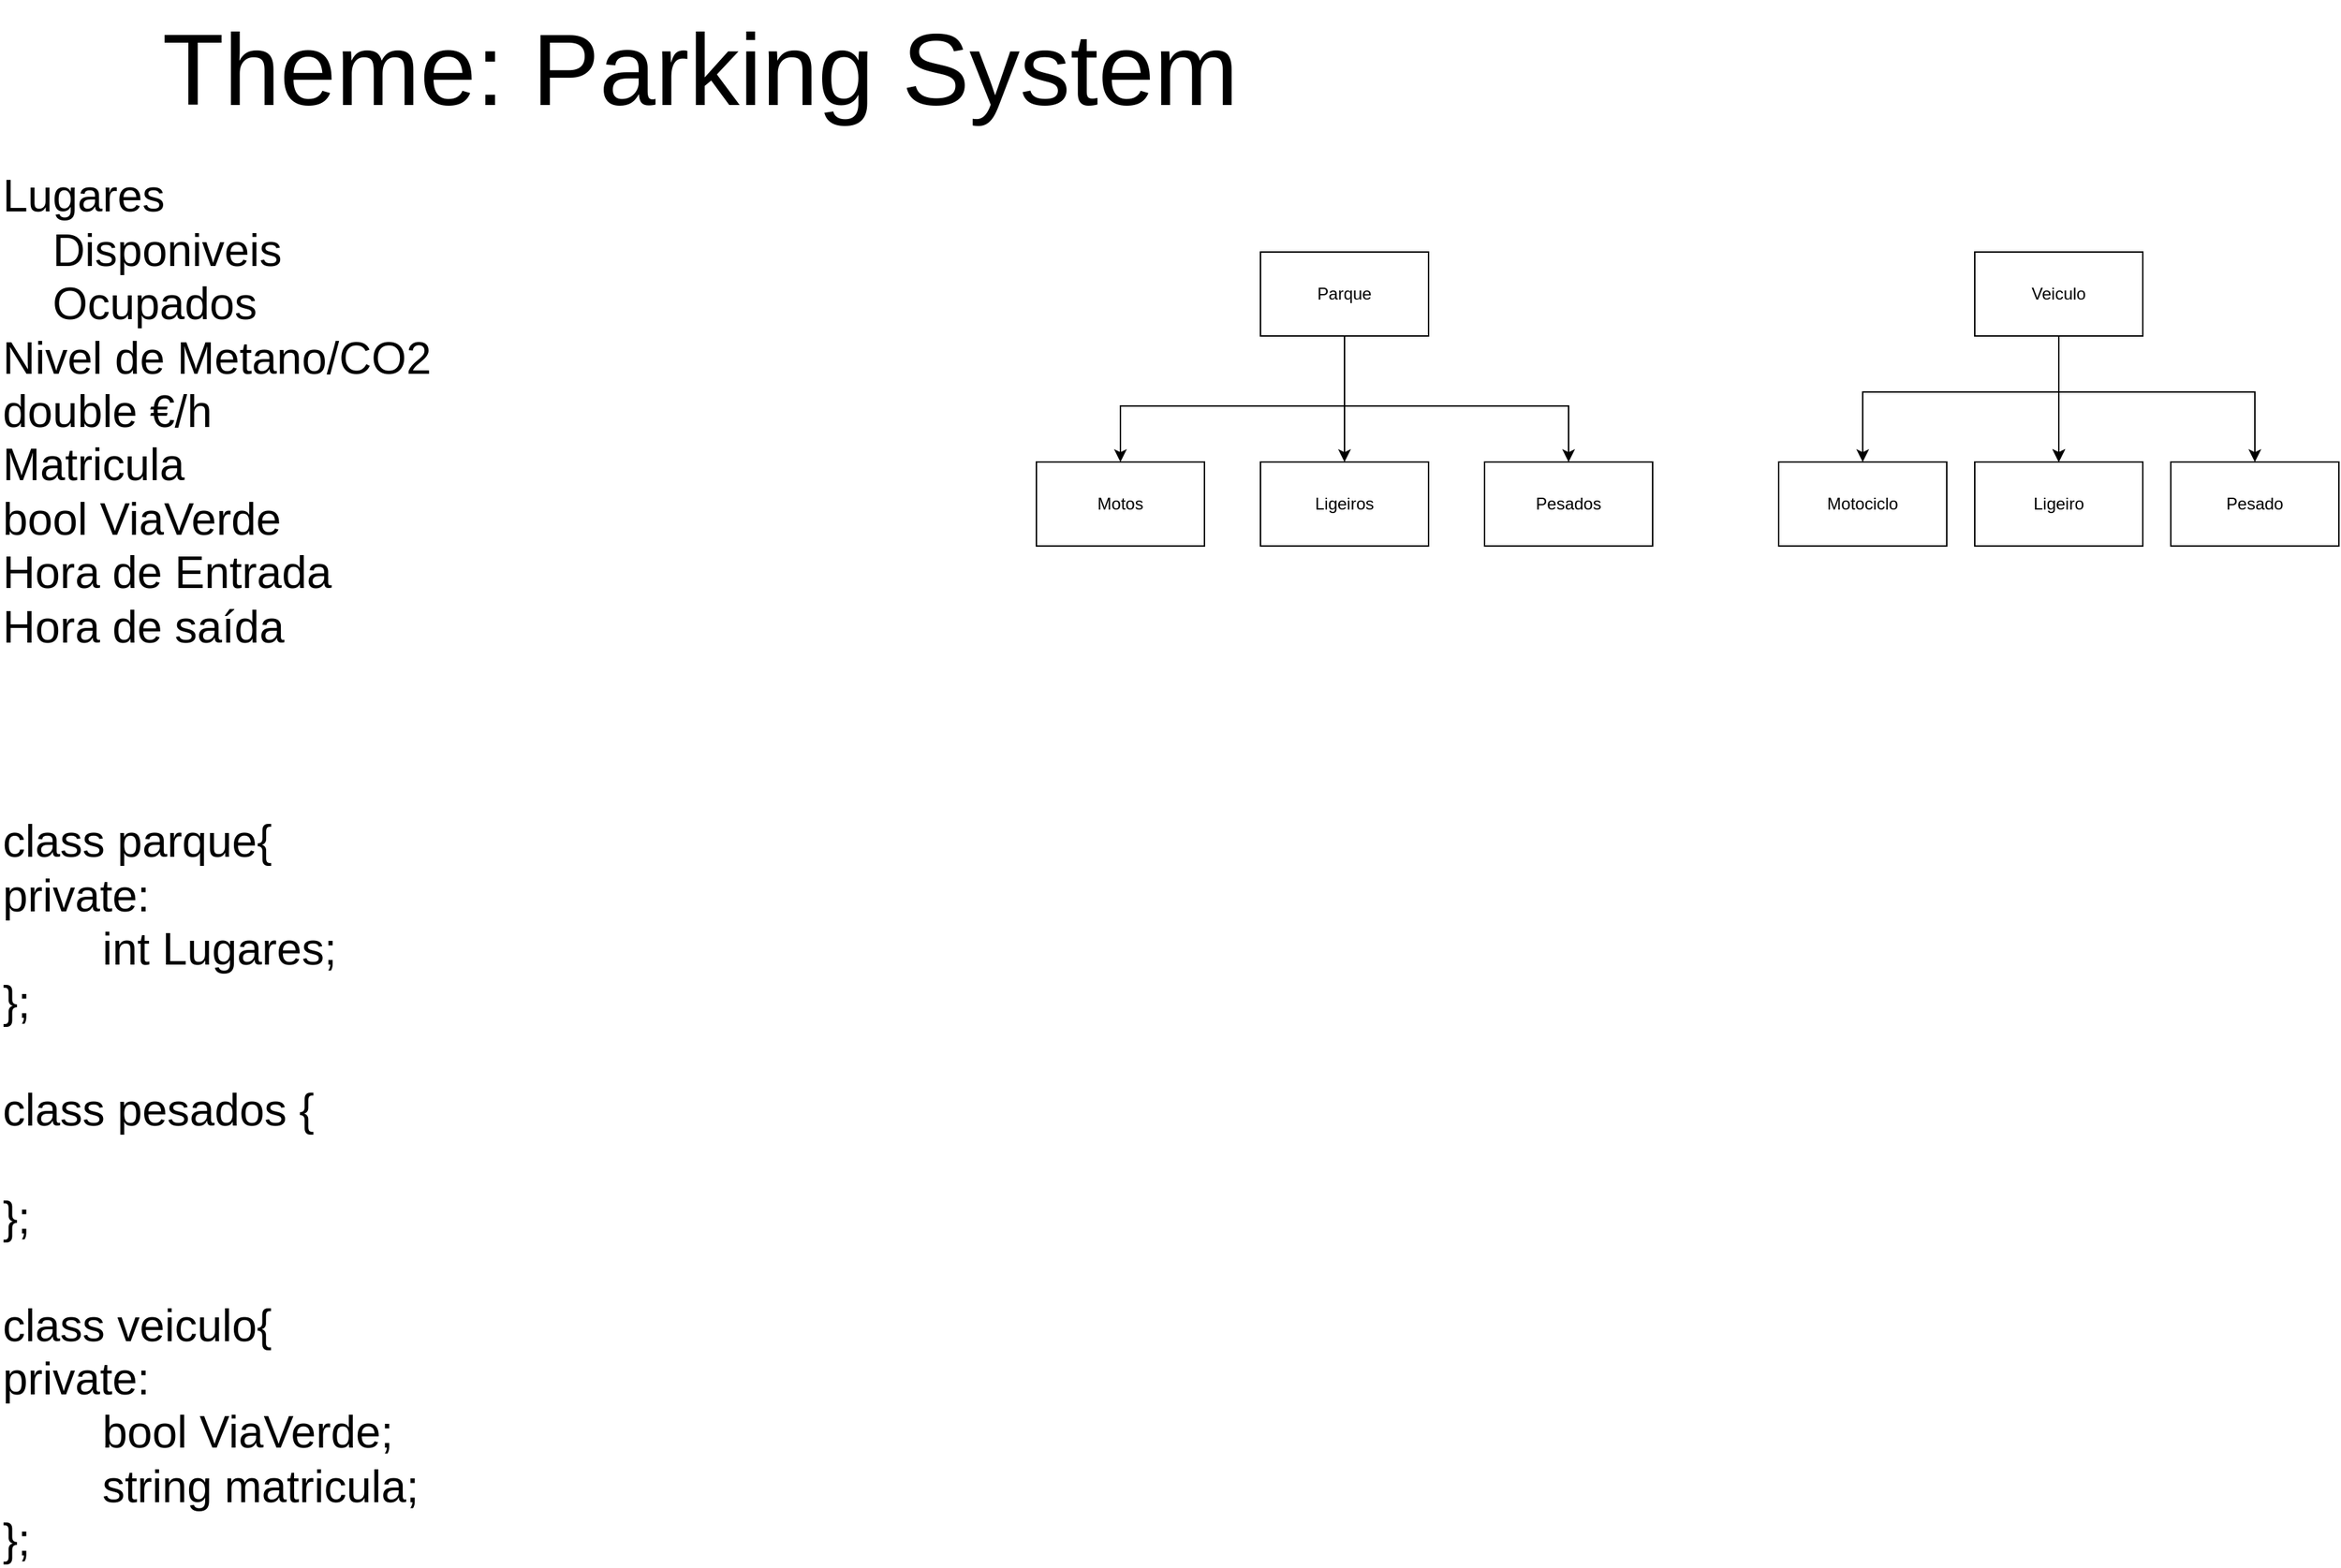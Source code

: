 <mxfile version="24.7.8">
  <diagram name="Página-1" id="QvZc0l-YlrU97nLgtBet">
    <mxGraphModel dx="2868" dy="1912" grid="1" gridSize="10" guides="1" tooltips="1" connect="1" arrows="1" fold="1" page="1" pageScale="1" pageWidth="827" pageHeight="1169" math="0" shadow="0">
      <root>
        <mxCell id="0" />
        <mxCell id="1" parent="0" />
        <mxCell id="URfJf0eUfdplDqufnfLQ-1" value="&lt;font style=&quot;font-size: 72px;&quot;&gt;Theme: Parking System&lt;/font&gt;" style="text;html=1;align=center;verticalAlign=middle;whiteSpace=wrap;rounded=0;" parent="1" vertex="1">
          <mxGeometry x="390" width="880" height="100" as="geometry" />
        </mxCell>
        <mxCell id="URfJf0eUfdplDqufnfLQ-3" value="&lt;font style=&quot;font-size: 32px;&quot;&gt;Lugares&lt;br&gt;&amp;nbsp; &amp;nbsp; Disponiveis&lt;br&gt;&amp;nbsp; &amp;nbsp; Ocupados&lt;br&gt;Nivel de Metano/CO2&lt;br&gt;double €/h&lt;br&gt;Matricula&lt;br&gt;bool ViaVerde&lt;br&gt;Hora de Entrada&lt;br&gt;Hora de saída&lt;br&gt;&lt;br&gt;&lt;br&gt;&lt;br&gt;class parque{&lt;/font&gt;&lt;div&gt;&lt;font style=&quot;font-size: 32px;&quot;&gt;private:&amp;nbsp;&lt;/font&gt;&lt;/div&gt;&lt;div&gt;&lt;font style=&quot;font-size: 32px;&quot;&gt;&lt;span style=&quot;white-space: pre;&quot;&gt;&#x9;&lt;/span&gt;int Lugares;&lt;br&gt;&lt;/font&gt;&lt;/div&gt;&lt;div&gt;&lt;font style=&quot;font-size: 32px;&quot;&gt;};&lt;/font&gt;&lt;/div&gt;&lt;div&gt;&lt;font style=&quot;font-size: 32px;&quot;&gt;&lt;br&gt;&lt;/font&gt;&lt;/div&gt;&lt;div&gt;&lt;font style=&quot;font-size: 32px;&quot;&gt;class pesados {&lt;/font&gt;&lt;/div&gt;&lt;div&gt;&lt;font style=&quot;font-size: 32px;&quot;&gt;&lt;span style=&quot;white-space: pre;&quot;&gt;&#x9;&lt;/span&gt;&lt;br&gt;&lt;/font&gt;&lt;/div&gt;&lt;div&gt;&lt;font style=&quot;font-size: 32px;&quot;&gt;};&lt;br&gt;&lt;br&gt;&lt;/font&gt;&lt;div&gt;&lt;font style=&quot;font-size: 32px;&quot;&gt;class veiculo{&lt;/font&gt;&lt;/div&gt;&lt;div&gt;&lt;span style=&quot;font-size: 32px;&quot;&gt;private:&lt;/span&gt;&lt;/div&gt;&lt;div&gt;&lt;span style=&quot;font-size: 32px;&quot;&gt;&lt;span style=&quot;white-space: pre;&quot;&gt;&#x9;&lt;/span&gt;bool ViaVerde;&lt;br&gt;&lt;/span&gt;&lt;/div&gt;&lt;div&gt;&lt;span style=&quot;font-size: 32px;&quot;&gt;&lt;span style=&quot;white-space: pre;&quot;&gt;&#x9;&lt;/span&gt;string matricula;&lt;br&gt;&lt;/span&gt;&lt;/div&gt;&lt;div&gt;&lt;span style=&quot;font-size: 32px; background-color: initial;&quot;&gt;};&lt;/span&gt;&lt;span style=&quot;font-size: 32px; background-color: initial; white-space: pre;&quot;&gt;&#x9;&lt;/span&gt;&lt;br&gt;&lt;/div&gt;&lt;/div&gt;" style="text;html=1;align=left;verticalAlign=middle;whiteSpace=wrap;rounded=0;" parent="1" vertex="1">
          <mxGeometry x="330" y="220" width="490" height="800" as="geometry" />
        </mxCell>
        <mxCell id="URfJf0eUfdplDqufnfLQ-8" value="" style="edgeStyle=orthogonalEdgeStyle;rounded=0;orthogonalLoop=1;jettySize=auto;html=1;entryX=0.5;entryY=0;entryDx=0;entryDy=0;" parent="1" source="URfJf0eUfdplDqufnfLQ-5" target="URfJf0eUfdplDqufnfLQ-6" edge="1">
          <mxGeometry relative="1" as="geometry">
            <Array as="points">
              <mxPoint x="1290" y="290" />
              <mxPoint x="1450" y="290" />
            </Array>
          </mxGeometry>
        </mxCell>
        <mxCell id="URfJf0eUfdplDqufnfLQ-10" value="" style="edgeStyle=orthogonalEdgeStyle;rounded=0;orthogonalLoop=1;jettySize=auto;html=1;" parent="1" source="URfJf0eUfdplDqufnfLQ-5" target="URfJf0eUfdplDqufnfLQ-9" edge="1">
          <mxGeometry relative="1" as="geometry" />
        </mxCell>
        <mxCell id="URfJf0eUfdplDqufnfLQ-12" value="" style="edgeStyle=orthogonalEdgeStyle;rounded=0;orthogonalLoop=1;jettySize=auto;html=1;" parent="1" source="URfJf0eUfdplDqufnfLQ-5" target="URfJf0eUfdplDqufnfLQ-11" edge="1">
          <mxGeometry relative="1" as="geometry">
            <Array as="points">
              <mxPoint x="1290" y="290" />
              <mxPoint x="1130" y="290" />
            </Array>
          </mxGeometry>
        </mxCell>
        <mxCell id="URfJf0eUfdplDqufnfLQ-5" value="Parque" style="rounded=0;whiteSpace=wrap;html=1;" parent="1" vertex="1">
          <mxGeometry x="1230" y="180" width="120" height="60" as="geometry" />
        </mxCell>
        <mxCell id="URfJf0eUfdplDqufnfLQ-6" value="Pesados" style="whiteSpace=wrap;html=1;rounded=0;" parent="1" vertex="1">
          <mxGeometry x="1390" y="330" width="120" height="60" as="geometry" />
        </mxCell>
        <mxCell id="URfJf0eUfdplDqufnfLQ-9" value="Ligeiros" style="whiteSpace=wrap;html=1;rounded=0;" parent="1" vertex="1">
          <mxGeometry x="1230" y="330" width="120" height="60" as="geometry" />
        </mxCell>
        <mxCell id="URfJf0eUfdplDqufnfLQ-11" value="Motos" style="whiteSpace=wrap;html=1;rounded=0;" parent="1" vertex="1">
          <mxGeometry x="1070" y="330" width="120" height="60" as="geometry" />
        </mxCell>
        <mxCell id="URfJf0eUfdplDqufnfLQ-15" value="" style="edgeStyle=orthogonalEdgeStyle;rounded=0;orthogonalLoop=1;jettySize=auto;html=1;" parent="1" source="URfJf0eUfdplDqufnfLQ-13" target="URfJf0eUfdplDqufnfLQ-14" edge="1">
          <mxGeometry relative="1" as="geometry" />
        </mxCell>
        <mxCell id="URfJf0eUfdplDqufnfLQ-16" value="" style="edgeStyle=orthogonalEdgeStyle;rounded=0;orthogonalLoop=1;jettySize=auto;html=1;" parent="1" source="URfJf0eUfdplDqufnfLQ-13" target="URfJf0eUfdplDqufnfLQ-14" edge="1">
          <mxGeometry relative="1" as="geometry" />
        </mxCell>
        <mxCell id="URfJf0eUfdplDqufnfLQ-18" value="" style="edgeStyle=orthogonalEdgeStyle;rounded=0;orthogonalLoop=1;jettySize=auto;html=1;" parent="1" source="URfJf0eUfdplDqufnfLQ-13" target="URfJf0eUfdplDqufnfLQ-17" edge="1">
          <mxGeometry relative="1" as="geometry">
            <Array as="points">
              <mxPoint x="1800" y="280" />
              <mxPoint x="1940" y="280" />
            </Array>
          </mxGeometry>
        </mxCell>
        <mxCell id="URfJf0eUfdplDqufnfLQ-21" style="edgeStyle=orthogonalEdgeStyle;rounded=0;orthogonalLoop=1;jettySize=auto;html=1;entryX=0.5;entryY=0;entryDx=0;entryDy=0;" parent="1" source="URfJf0eUfdplDqufnfLQ-13" target="URfJf0eUfdplDqufnfLQ-19" edge="1">
          <mxGeometry relative="1" as="geometry">
            <Array as="points">
              <mxPoint x="1800" y="280" />
              <mxPoint x="1660" y="280" />
            </Array>
          </mxGeometry>
        </mxCell>
        <mxCell id="URfJf0eUfdplDqufnfLQ-13" value="Veiculo" style="rounded=0;whiteSpace=wrap;html=1;" parent="1" vertex="1">
          <mxGeometry x="1740" y="180" width="120" height="60" as="geometry" />
        </mxCell>
        <mxCell id="URfJf0eUfdplDqufnfLQ-14" value="Ligeiro" style="whiteSpace=wrap;html=1;rounded=0;" parent="1" vertex="1">
          <mxGeometry x="1740" y="330" width="120" height="60" as="geometry" />
        </mxCell>
        <mxCell id="URfJf0eUfdplDqufnfLQ-17" value="Pesado" style="whiteSpace=wrap;html=1;rounded=0;" parent="1" vertex="1">
          <mxGeometry x="1880" y="330" width="120" height="60" as="geometry" />
        </mxCell>
        <mxCell id="URfJf0eUfdplDqufnfLQ-19" value="Motociclo" style="whiteSpace=wrap;html=1;rounded=0;" parent="1" vertex="1">
          <mxGeometry x="1600" y="330" width="120" height="60" as="geometry" />
        </mxCell>
      </root>
    </mxGraphModel>
  </diagram>
</mxfile>
